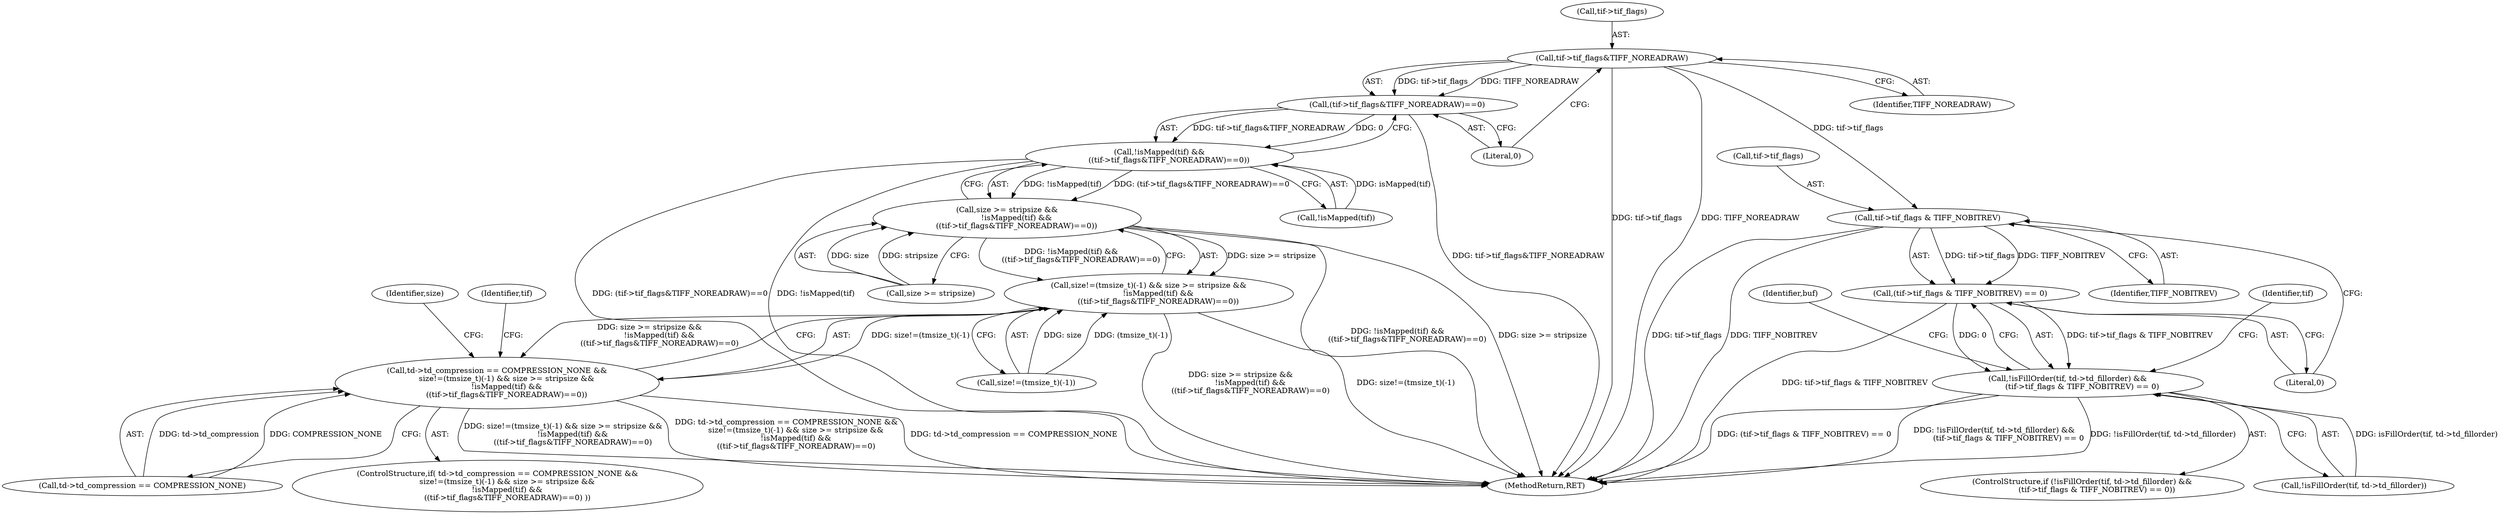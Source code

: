 digraph "0_libtiff_438274f938e046d33cb0e1230b41da32ffe223e1@pointer" {
"1000253" [label="(Call,tif->tif_flags&TIFF_NOREADRAW)"];
"1000252" [label="(Call,(tif->tif_flags&TIFF_NOREADRAW)==0)"];
"1000248" [label="(Call,!isMapped(tif) &&\n        ((tif->tif_flags&TIFF_NOREADRAW)==0))"];
"1000244" [label="(Call,size >= stripsize &&\n        !isMapped(tif) &&\n        ((tif->tif_flags&TIFF_NOREADRAW)==0))"];
"1000237" [label="(Call,size!=(tmsize_t)(-1) && size >= stripsize &&\n        !isMapped(tif) &&\n        ((tif->tif_flags&TIFF_NOREADRAW)==0))"];
"1000231" [label="(Call,td->td_compression == COMPRESSION_NONE &&\n        size!=(tmsize_t)(-1) && size >= stripsize &&\n        !isMapped(tif) &&\n        ((tif->tif_flags&TIFF_NOREADRAW)==0))"];
"1000283" [label="(Call,tif->tif_flags & TIFF_NOBITREV)"];
"1000282" [label="(Call,(tif->tif_flags & TIFF_NOBITREV) == 0)"];
"1000275" [label="(Call,!isFillOrder(tif, td->td_fillorder) &&\n            (tif->tif_flags & TIFF_NOBITREV) == 0)"];
"1000238" [label="(Call,size!=(tmsize_t)(-1))"];
"1000258" [label="(Literal,0)"];
"1000274" [label="(ControlStructure,if (!isFillOrder(tif, td->td_fillorder) &&\n            (tif->tif_flags & TIFF_NOBITREV) == 0))"];
"1000284" [label="(Call,tif->tif_flags)"];
"1000248" [label="(Call,!isMapped(tif) &&\n        ((tif->tif_flags&TIFF_NOREADRAW)==0))"];
"1000244" [label="(Call,size >= stripsize &&\n        !isMapped(tif) &&\n        ((tif->tif_flags&TIFF_NOREADRAW)==0))"];
"1000288" [label="(Literal,0)"];
"1000237" [label="(Call,size!=(tmsize_t)(-1) && size >= stripsize &&\n        !isMapped(tif) &&\n        ((tif->tif_flags&TIFF_NOREADRAW)==0))"];
"1000232" [label="(Call,td->td_compression == COMPRESSION_NONE)"];
"1000301" [label="(Identifier,size)"];
"1000283" [label="(Call,tif->tif_flags & TIFF_NOBITREV)"];
"1000275" [label="(Call,!isFillOrder(tif, td->td_fillorder) &&\n            (tif->tif_flags & TIFF_NOBITREV) == 0)"];
"1000254" [label="(Call,tif->tif_flags)"];
"1000276" [label="(Call,!isFillOrder(tif, td->td_fillorder))"];
"1000263" [label="(Identifier,tif)"];
"1000230" [label="(ControlStructure,if( td->td_compression == COMPRESSION_NONE &&\n        size!=(tmsize_t)(-1) && size >= stripsize &&\n        !isMapped(tif) &&\n        ((tif->tif_flags&TIFF_NOREADRAW)==0) ))"];
"1000257" [label="(Identifier,TIFF_NOREADRAW)"];
"1000231" [label="(Call,td->td_compression == COMPRESSION_NONE &&\n        size!=(tmsize_t)(-1) && size >= stripsize &&\n        !isMapped(tif) &&\n        ((tif->tif_flags&TIFF_NOREADRAW)==0))"];
"1000290" [label="(Identifier,buf)"];
"1000341" [label="(MethodReturn,RET)"];
"1000245" [label="(Call,size >= stripsize)"];
"1000253" [label="(Call,tif->tif_flags&TIFF_NOREADRAW)"];
"1000293" [label="(Identifier,tif)"];
"1000287" [label="(Identifier,TIFF_NOBITREV)"];
"1000252" [label="(Call,(tif->tif_flags&TIFF_NOREADRAW)==0)"];
"1000282" [label="(Call,(tif->tif_flags & TIFF_NOBITREV) == 0)"];
"1000249" [label="(Call,!isMapped(tif))"];
"1000253" -> "1000252"  [label="AST: "];
"1000253" -> "1000257"  [label="CFG: "];
"1000254" -> "1000253"  [label="AST: "];
"1000257" -> "1000253"  [label="AST: "];
"1000258" -> "1000253"  [label="CFG: "];
"1000253" -> "1000341"  [label="DDG: tif->tif_flags"];
"1000253" -> "1000341"  [label="DDG: TIFF_NOREADRAW"];
"1000253" -> "1000252"  [label="DDG: tif->tif_flags"];
"1000253" -> "1000252"  [label="DDG: TIFF_NOREADRAW"];
"1000253" -> "1000283"  [label="DDG: tif->tif_flags"];
"1000252" -> "1000248"  [label="AST: "];
"1000252" -> "1000258"  [label="CFG: "];
"1000258" -> "1000252"  [label="AST: "];
"1000248" -> "1000252"  [label="CFG: "];
"1000252" -> "1000341"  [label="DDG: tif->tif_flags&TIFF_NOREADRAW"];
"1000252" -> "1000248"  [label="DDG: tif->tif_flags&TIFF_NOREADRAW"];
"1000252" -> "1000248"  [label="DDG: 0"];
"1000248" -> "1000244"  [label="AST: "];
"1000248" -> "1000249"  [label="CFG: "];
"1000249" -> "1000248"  [label="AST: "];
"1000244" -> "1000248"  [label="CFG: "];
"1000248" -> "1000341"  [label="DDG: (tif->tif_flags&TIFF_NOREADRAW)==0"];
"1000248" -> "1000341"  [label="DDG: !isMapped(tif)"];
"1000248" -> "1000244"  [label="DDG: !isMapped(tif)"];
"1000248" -> "1000244"  [label="DDG: (tif->tif_flags&TIFF_NOREADRAW)==0"];
"1000249" -> "1000248"  [label="DDG: isMapped(tif)"];
"1000244" -> "1000237"  [label="AST: "];
"1000244" -> "1000245"  [label="CFG: "];
"1000245" -> "1000244"  [label="AST: "];
"1000237" -> "1000244"  [label="CFG: "];
"1000244" -> "1000341"  [label="DDG: !isMapped(tif) &&\n        ((tif->tif_flags&TIFF_NOREADRAW)==0)"];
"1000244" -> "1000341"  [label="DDG: size >= stripsize"];
"1000244" -> "1000237"  [label="DDG: size >= stripsize"];
"1000244" -> "1000237"  [label="DDG: !isMapped(tif) &&\n        ((tif->tif_flags&TIFF_NOREADRAW)==0)"];
"1000245" -> "1000244"  [label="DDG: size"];
"1000245" -> "1000244"  [label="DDG: stripsize"];
"1000237" -> "1000231"  [label="AST: "];
"1000237" -> "1000238"  [label="CFG: "];
"1000238" -> "1000237"  [label="AST: "];
"1000231" -> "1000237"  [label="CFG: "];
"1000237" -> "1000341"  [label="DDG: size!=(tmsize_t)(-1)"];
"1000237" -> "1000341"  [label="DDG: size >= stripsize &&\n        !isMapped(tif) &&\n        ((tif->tif_flags&TIFF_NOREADRAW)==0)"];
"1000237" -> "1000231"  [label="DDG: size!=(tmsize_t)(-1)"];
"1000237" -> "1000231"  [label="DDG: size >= stripsize &&\n        !isMapped(tif) &&\n        ((tif->tif_flags&TIFF_NOREADRAW)==0)"];
"1000238" -> "1000237"  [label="DDG: size"];
"1000238" -> "1000237"  [label="DDG: (tmsize_t)(-1)"];
"1000231" -> "1000230"  [label="AST: "];
"1000231" -> "1000232"  [label="CFG: "];
"1000232" -> "1000231"  [label="AST: "];
"1000263" -> "1000231"  [label="CFG: "];
"1000301" -> "1000231"  [label="CFG: "];
"1000231" -> "1000341"  [label="DDG: size!=(tmsize_t)(-1) && size >= stripsize &&\n        !isMapped(tif) &&\n        ((tif->tif_flags&TIFF_NOREADRAW)==0)"];
"1000231" -> "1000341"  [label="DDG: td->td_compression == COMPRESSION_NONE &&\n        size!=(tmsize_t)(-1) && size >= stripsize &&\n        !isMapped(tif) &&\n        ((tif->tif_flags&TIFF_NOREADRAW)==0)"];
"1000231" -> "1000341"  [label="DDG: td->td_compression == COMPRESSION_NONE"];
"1000232" -> "1000231"  [label="DDG: td->td_compression"];
"1000232" -> "1000231"  [label="DDG: COMPRESSION_NONE"];
"1000283" -> "1000282"  [label="AST: "];
"1000283" -> "1000287"  [label="CFG: "];
"1000284" -> "1000283"  [label="AST: "];
"1000287" -> "1000283"  [label="AST: "];
"1000288" -> "1000283"  [label="CFG: "];
"1000283" -> "1000341"  [label="DDG: tif->tif_flags"];
"1000283" -> "1000341"  [label="DDG: TIFF_NOBITREV"];
"1000283" -> "1000282"  [label="DDG: tif->tif_flags"];
"1000283" -> "1000282"  [label="DDG: TIFF_NOBITREV"];
"1000282" -> "1000275"  [label="AST: "];
"1000282" -> "1000288"  [label="CFG: "];
"1000288" -> "1000282"  [label="AST: "];
"1000275" -> "1000282"  [label="CFG: "];
"1000282" -> "1000341"  [label="DDG: tif->tif_flags & TIFF_NOBITREV"];
"1000282" -> "1000275"  [label="DDG: tif->tif_flags & TIFF_NOBITREV"];
"1000282" -> "1000275"  [label="DDG: 0"];
"1000275" -> "1000274"  [label="AST: "];
"1000275" -> "1000276"  [label="CFG: "];
"1000276" -> "1000275"  [label="AST: "];
"1000290" -> "1000275"  [label="CFG: "];
"1000293" -> "1000275"  [label="CFG: "];
"1000275" -> "1000341"  [label="DDG: (tif->tif_flags & TIFF_NOBITREV) == 0"];
"1000275" -> "1000341"  [label="DDG: !isFillOrder(tif, td->td_fillorder) &&\n            (tif->tif_flags & TIFF_NOBITREV) == 0"];
"1000275" -> "1000341"  [label="DDG: !isFillOrder(tif, td->td_fillorder)"];
"1000276" -> "1000275"  [label="DDG: isFillOrder(tif, td->td_fillorder)"];
}
